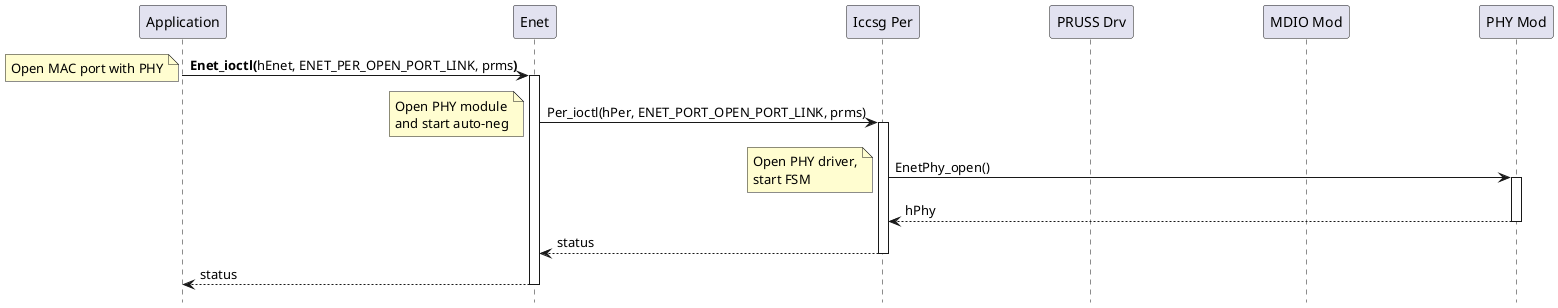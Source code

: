 @startuml
'Enet open sequence

skinparam sequenceParticipantPadding  60

skinparam note {
    BackgroundColor #FFFDD0
}

hide footbox

participant App  as "Application" order 1
participant Enet as "Enet"        order 2
participant Per  as "Iccsg Per"   order 3
participant Pru  as "PRUSS Drv"   order 4
participant Mdio as "MDIO Mod"    order 5
participant Phy  as "PHY Mod"     order 6

App   -> Enet           : <b>Enet_ioctl(</b>hEnet, ENET_PER_OPEN_PORT_LINK, prms<b>)</b>
note left               : Open MAC port with PHY
activate Enet
Enet  -> Per            : Per_ioctl(hPer, ENET_PORT_OPEN_PORT_LINK, prms)
note left               : Open PHY module\nand start auto-neg
activate Per
Per   -> Phy            : EnetPhy_open()
note left               : Open PHY driver,\nstart FSM
activate Phy
Phy  --> Per            : hPhy
deactivate Phy
Per  --> Enet           : status
deactivate Per
Enet --> App            : status
deactivate Enet

@enduml
